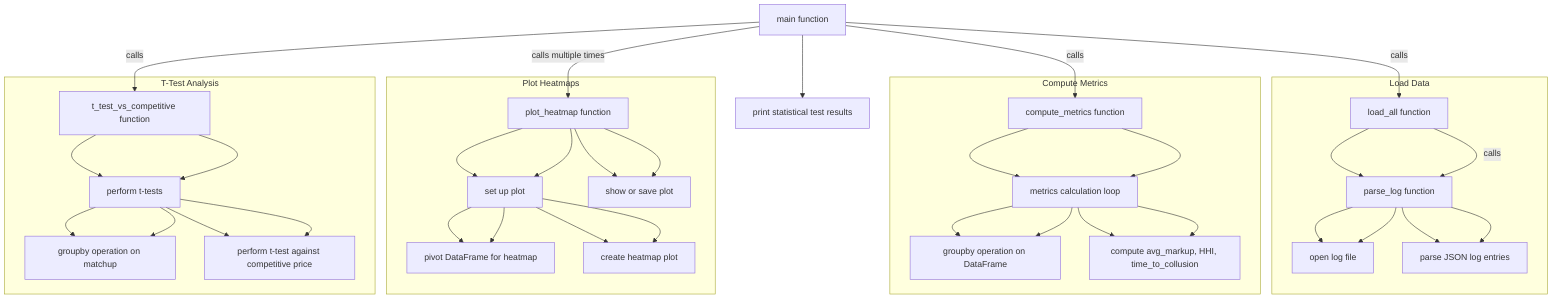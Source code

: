 %%{init: {'theme': 'default', 'themeVariables': {'fontSize': '15px'}}}%%
graph TD
    A[main function] -->|calls| B[load_all function]
    A -->|calls| C[compute_metrics function]
    A -->|calls multiple times| D[plot_heatmap function]
    A -->|calls| E[t_test_vs_competitive function]
    A --> F[print statistical test results]
    B --> G[parse_log function]
    C --> H[metrics calculation loop]
    D --> I[set up plot]
    D --> J[show or save plot]
    E --> K[perform t-tests]
    G --> L[open log file]
    G --> M[parse JSON log entries]
    H --> N[groupby operation on DataFrame]
    H --> O[compute avg_markup, HHI, time_to_collusion]
    I --> P[pivot DataFrame for heatmap]
    I --> Q[create heatmap plot]
    K --> R[groupby operation on matchup]
    K --> S[perform t-test against competitive price]

    subgraph Load Data
        B -->|calls| G
        G --> L
        G --> M
    end

    subgraph Compute Metrics
        C --> H
        H --> N
        H --> O
    end

    subgraph Plot Heatmaps
        D --> I
        I --> P
        I --> Q
        D --> J
    end

    subgraph T-Test Analysis
        E --> K
        K --> R
        K --> S
    end